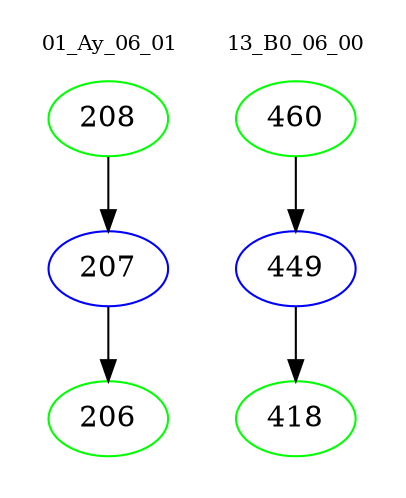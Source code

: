 digraph{
subgraph cluster_0 {
color = white
label = "01_Ay_06_01";
fontsize=10;
T0_208 [label="208", color="green"]
T0_208 -> T0_207 [color="black"]
T0_207 [label="207", color="blue"]
T0_207 -> T0_206 [color="black"]
T0_206 [label="206", color="green"]
}
subgraph cluster_1 {
color = white
label = "13_B0_06_00";
fontsize=10;
T1_460 [label="460", color="green"]
T1_460 -> T1_449 [color="black"]
T1_449 [label="449", color="blue"]
T1_449 -> T1_418 [color="black"]
T1_418 [label="418", color="green"]
}
}
